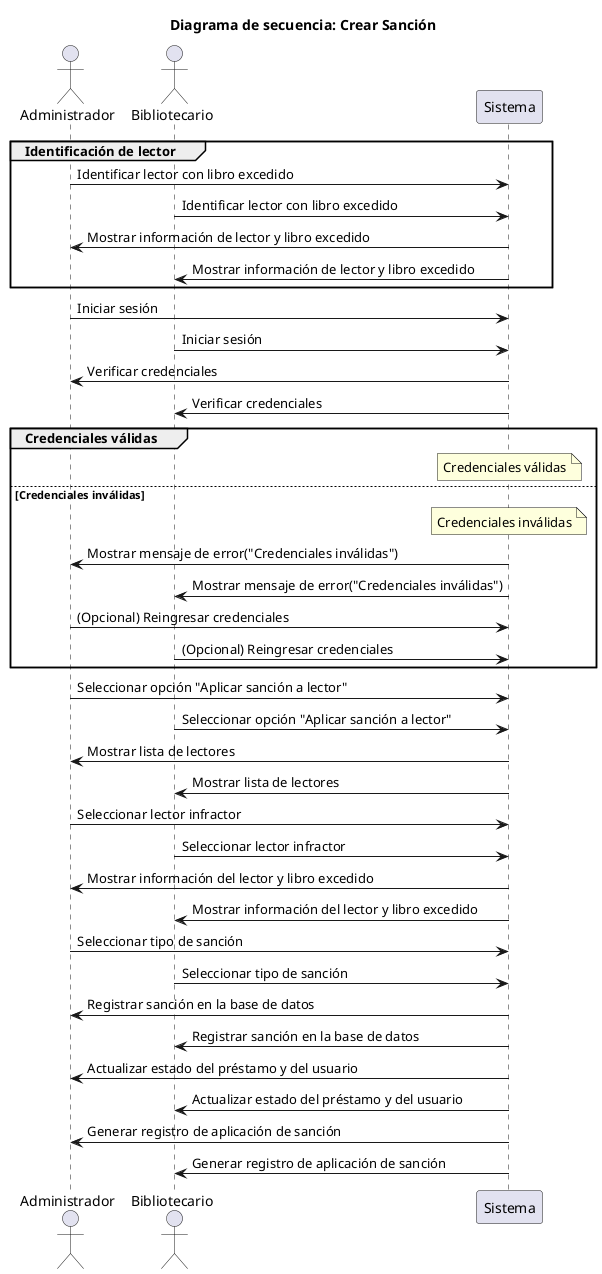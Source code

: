 @startuml
title Diagrama de secuencia: Crear Sanción

actor Administrador
actor Bibliotecario
participant Sistema

group Identificación de lector
    Administrador->Sistema: Identificar lector con libro excedido
    Bibliotecario->Sistema: Identificar lector con libro excedido
    Sistema->Administrador: Mostrar información de lector y libro excedido
    Sistema->Bibliotecario: Mostrar información de lector y libro excedido
end

Administrador->Sistema: Iniciar sesión
Bibliotecario->Sistema: Iniciar sesión
Sistema->Administrador: Verificar credenciales
Sistema->Bibliotecario: Verificar credenciales
group Credenciales válidas
    note over Sistema: Credenciales válidas
else Credenciales inválidas
    note over Sistema: Credenciales inválidas
    Sistema->Administrador: Mostrar mensaje de error("Credenciales inválidas")
    Sistema->Bibliotecario: Mostrar mensaje de error("Credenciales inválidas")
    Administrador->Sistema: (Opcional) Reingresar credenciales
    Bibliotecario->Sistema: (Opcional) Reingresar credenciales
end

Administrador->Sistema: Seleccionar opción "Aplicar sanción a lector"
Bibliotecario->Sistema: Seleccionar opción "Aplicar sanción a lector"
Sistema->Administrador: Mostrar lista de lectores
Sistema->Bibliotecario: Mostrar lista de lectores
Administrador->Sistema: Seleccionar lector infractor
Bibliotecario->Sistema: Seleccionar lector infractor
Sistema->Administrador: Mostrar información del lector y libro excedido
Sistema->Bibliotecario: Mostrar información del lector y libro excedido
Administrador->Sistema: Seleccionar tipo de sanción
Bibliotecario->Sistema: Seleccionar tipo de sanción
Sistema->Administrador: Registrar sanción en la base de datos
Sistema->Bibliotecario: Registrar sanción en la base de datos
Sistema->Administrador: Actualizar estado del préstamo y del usuario
Sistema->Bibliotecario: Actualizar estado del préstamo y del usuario
Sistema->Administrador: Generar registro de aplicación de sanción
Sistema->Bibliotecario: Generar registro de aplicación de sanción
@enduml
